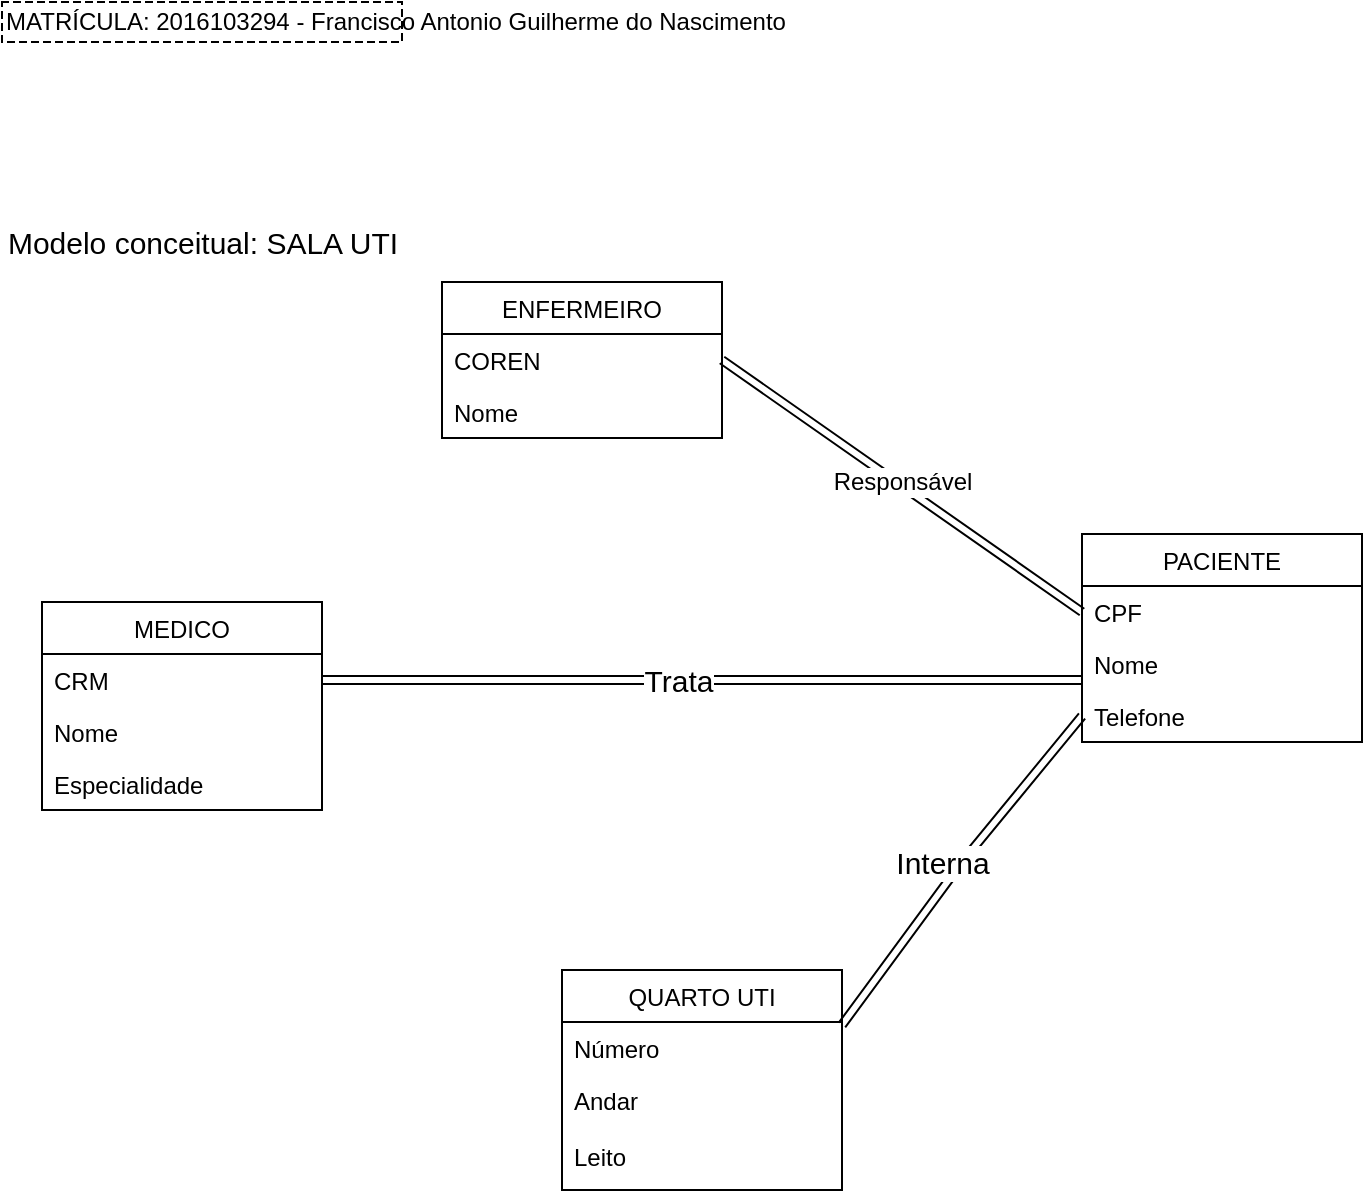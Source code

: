 <mxfile version="13.10.4" type="github" pages="6">
  <diagram id="AiVFg1ysWfB2jF8u1klc" name="Page-1">
    <mxGraphModel dx="864" dy="484" grid="1" gridSize="10" guides="1" tooltips="1" connect="1" arrows="1" fold="1" page="1" pageScale="1" pageWidth="827" pageHeight="1169" math="0" shadow="0">
      <root>
        <mxCell id="0" />
        <mxCell id="1" parent="0" />
        <mxCell id="MxUPo3ukdLpDliOIxOij-1" value="ENFERMEIRO" style="swimlane;fontStyle=0;childLayout=stackLayout;horizontal=1;startSize=26;fillColor=none;horizontalStack=0;resizeParent=1;resizeParentMax=0;resizeLast=0;collapsible=1;marginBottom=0;" parent="1" vertex="1">
          <mxGeometry x="220" y="180" width="140" height="78" as="geometry" />
        </mxCell>
        <mxCell id="MxUPo3ukdLpDliOIxOij-2" value="COREN" style="text;strokeColor=none;fillColor=none;align=left;verticalAlign=top;spacingLeft=4;spacingRight=4;overflow=hidden;rotatable=0;points=[[0,0.5],[1,0.5]];portConstraint=eastwest;" parent="MxUPo3ukdLpDliOIxOij-1" vertex="1">
          <mxGeometry y="26" width="140" height="26" as="geometry" />
        </mxCell>
        <mxCell id="MxUPo3ukdLpDliOIxOij-3" value="Nome" style="text;strokeColor=none;fillColor=none;align=left;verticalAlign=top;spacingLeft=4;spacingRight=4;overflow=hidden;rotatable=0;points=[[0,0.5],[1,0.5]];portConstraint=eastwest;" parent="MxUPo3ukdLpDliOIxOij-1" vertex="1">
          <mxGeometry y="52" width="140" height="26" as="geometry" />
        </mxCell>
        <mxCell id="MxUPo3ukdLpDliOIxOij-5" value="MEDICO" style="swimlane;fontStyle=0;childLayout=stackLayout;horizontal=1;startSize=26;horizontalStack=0;resizeParent=1;resizeParentMax=0;resizeLast=0;collapsible=1;marginBottom=0;" parent="1" vertex="1">
          <mxGeometry x="20" y="340" width="140" height="104" as="geometry" />
        </mxCell>
        <mxCell id="MxUPo3ukdLpDliOIxOij-6" value="CRM" style="text;strokeColor=none;fillColor=none;align=left;verticalAlign=top;spacingLeft=4;spacingRight=4;overflow=hidden;rotatable=0;points=[[0,0.5],[1,0.5]];portConstraint=eastwest;" parent="MxUPo3ukdLpDliOIxOij-5" vertex="1">
          <mxGeometry y="26" width="140" height="26" as="geometry" />
        </mxCell>
        <mxCell id="MxUPo3ukdLpDliOIxOij-7" value="Nome" style="text;strokeColor=none;fillColor=none;align=left;verticalAlign=top;spacingLeft=4;spacingRight=4;overflow=hidden;rotatable=0;points=[[0,0.5],[1,0.5]];portConstraint=eastwest;" parent="MxUPo3ukdLpDliOIxOij-5" vertex="1">
          <mxGeometry y="52" width="140" height="26" as="geometry" />
        </mxCell>
        <mxCell id="MxUPo3ukdLpDliOIxOij-8" value="Especialidade" style="text;strokeColor=none;fillColor=none;align=left;verticalAlign=top;spacingLeft=4;spacingRight=4;overflow=hidden;rotatable=0;points=[[0,0.5],[1,0.5]];portConstraint=eastwest;" parent="MxUPo3ukdLpDliOIxOij-5" vertex="1">
          <mxGeometry y="78" width="140" height="26" as="geometry" />
        </mxCell>
        <mxCell id="MxUPo3ukdLpDliOIxOij-9" value="PACIENTE" style="swimlane;fontStyle=0;childLayout=stackLayout;horizontal=1;startSize=26;horizontalStack=0;resizeParent=1;resizeParentMax=0;resizeLast=0;collapsible=1;marginBottom=0;" parent="1" vertex="1">
          <mxGeometry x="540" y="306" width="140" height="104" as="geometry" />
        </mxCell>
        <mxCell id="MxUPo3ukdLpDliOIxOij-10" value="CPF" style="text;strokeColor=none;fillColor=none;align=left;verticalAlign=top;spacingLeft=4;spacingRight=4;overflow=hidden;rotatable=0;points=[[0,0.5],[1,0.5]];portConstraint=eastwest;" parent="MxUPo3ukdLpDliOIxOij-9" vertex="1">
          <mxGeometry y="26" width="140" height="26" as="geometry" />
        </mxCell>
        <mxCell id="MxUPo3ukdLpDliOIxOij-11" value="Nome" style="text;strokeColor=none;fillColor=none;align=left;verticalAlign=top;spacingLeft=4;spacingRight=4;overflow=hidden;rotatable=0;points=[[0,0.5],[1,0.5]];portConstraint=eastwest;" parent="MxUPo3ukdLpDliOIxOij-9" vertex="1">
          <mxGeometry y="52" width="140" height="26" as="geometry" />
        </mxCell>
        <mxCell id="MxUPo3ukdLpDliOIxOij-12" value="Telefone" style="text;strokeColor=none;fillColor=none;align=left;verticalAlign=top;spacingLeft=4;spacingRight=4;overflow=hidden;rotatable=0;points=[[0,0.5],[1,0.5]];portConstraint=eastwest;" parent="MxUPo3ukdLpDliOIxOij-9" vertex="1">
          <mxGeometry y="78" width="140" height="26" as="geometry" />
        </mxCell>
        <mxCell id="MxUPo3ukdLpDliOIxOij-13" value="QUARTO UTI" style="swimlane;fontStyle=0;childLayout=stackLayout;horizontal=1;startSize=26;horizontalStack=0;resizeParent=1;resizeParentMax=0;resizeLast=0;collapsible=1;marginBottom=0;" parent="1" vertex="1">
          <mxGeometry x="280" y="524" width="140" height="110" as="geometry" />
        </mxCell>
        <mxCell id="MxUPo3ukdLpDliOIxOij-14" value="Número" style="text;strokeColor=none;fillColor=none;align=left;verticalAlign=top;spacingLeft=4;spacingRight=4;overflow=hidden;rotatable=0;points=[[0,0.5],[1,0.5]];portConstraint=eastwest;" parent="MxUPo3ukdLpDliOIxOij-13" vertex="1">
          <mxGeometry y="26" width="140" height="26" as="geometry" />
        </mxCell>
        <mxCell id="MxUPo3ukdLpDliOIxOij-15" value="Andar&#xa;&#xa;Leito" style="text;strokeColor=none;fillColor=none;align=left;verticalAlign=top;spacingLeft=4;spacingRight=4;overflow=hidden;rotatable=0;points=[[0,0.5],[1,0.5]];portConstraint=eastwest;" parent="MxUPo3ukdLpDliOIxOij-13" vertex="1">
          <mxGeometry y="52" width="140" height="58" as="geometry" />
        </mxCell>
        <mxCell id="MxUPo3ukdLpDliOIxOij-21" style="shape=link;rounded=0;orthogonalLoop=1;jettySize=auto;html=1;exitX=1;exitY=0.5;exitDx=0;exitDy=0;entryX=0;entryY=0.5;entryDx=0;entryDy=0;strokeWidth=1;" parent="1" source="MxUPo3ukdLpDliOIxOij-2" target="MxUPo3ukdLpDliOIxOij-10" edge="1">
          <mxGeometry relative="1" as="geometry" />
        </mxCell>
        <mxCell id="MxUPo3ukdLpDliOIxOij-22" value="Responsável" style="edgeLabel;html=1;align=center;verticalAlign=middle;resizable=0;points=[];fontSize=12;" parent="MxUPo3ukdLpDliOIxOij-21" vertex="1" connectable="0">
          <mxGeometry x="0.571" y="1" relative="1" as="geometry">
            <mxPoint x="-52.3" y="-37.39" as="offset" />
          </mxGeometry>
        </mxCell>
        <mxCell id="MxUPo3ukdLpDliOIxOij-30" style="edgeStyle=none;shape=link;rounded=0;orthogonalLoop=1;jettySize=auto;html=1;exitX=1;exitY=0.5;exitDx=0;exitDy=0;strokeWidth=1;strokeColor=#000000;" parent="1" source="MxUPo3ukdLpDliOIxOij-6" edge="1">
          <mxGeometry relative="1" as="geometry">
            <mxPoint x="540" y="379" as="targetPoint" />
          </mxGeometry>
        </mxCell>
        <mxCell id="MxUPo3ukdLpDliOIxOij-31" value="Trata" style="edgeLabel;html=1;align=center;verticalAlign=middle;resizable=0;points=[];fontSize=15;" parent="MxUPo3ukdLpDliOIxOij-30" vertex="1" connectable="0">
          <mxGeometry x="-0.063" y="-4" relative="1" as="geometry">
            <mxPoint y="-4" as="offset" />
          </mxGeometry>
        </mxCell>
        <mxCell id="MxUPo3ukdLpDliOIxOij-32" style="edgeStyle=none;shape=link;rounded=0;orthogonalLoop=1;jettySize=auto;html=1;exitX=0;exitY=0.5;exitDx=0;exitDy=0;entryX=1;entryY=0.25;entryDx=0;entryDy=0;strokeWidth=1;fontSize=12;strokeColor=#000000;" parent="1" source="MxUPo3ukdLpDliOIxOij-12" target="MxUPo3ukdLpDliOIxOij-13" edge="1">
          <mxGeometry relative="1" as="geometry">
            <Array as="points">
              <mxPoint x="480" y="470" />
            </Array>
          </mxGeometry>
        </mxCell>
        <mxCell id="MxUPo3ukdLpDliOIxOij-34" value="Interna" style="edgeLabel;html=1;align=center;verticalAlign=middle;resizable=0;points=[];fontSize=15;" parent="1" vertex="1" connectable="0">
          <mxGeometry x="470" y="470" as="geometry" />
        </mxCell>
        <mxCell id="MxUPo3ukdLpDliOIxOij-35" value="Modelo conceitual: SALA UTI" style="edgeLabel;html=1;align=center;verticalAlign=middle;resizable=0;points=[];fontSize=15;" parent="1" vertex="1" connectable="0">
          <mxGeometry x="100" y="160" as="geometry" />
        </mxCell>
        <mxCell id="PbW92dkkdYsMiQ78eNoE-1" value="MATRÍCULA: 2016103294 - Francisco Antonio Guilherme do Nascimento" style="shape=partialRectangle;html=1;top=1;align=left;dashed=1;fontSize=12;" parent="1" vertex="1">
          <mxGeometry y="40" width="200" height="20" as="geometry" />
        </mxCell>
      </root>
    </mxGraphModel>
  </diagram>
  <diagram id="5bnsnaNeRtGaSbweDTIP" name="Page-2">
    <mxGraphModel dx="1157" dy="600" grid="1" gridSize="10" guides="1" tooltips="1" connect="1" arrows="1" fold="1" page="1" pageScale="1" pageWidth="827" pageHeight="1169" math="0" shadow="0">
      <root>
        <mxCell id="caV-d8_0YchQeiHyZHQP-0" />
        <mxCell id="caV-d8_0YchQeiHyZHQP-1" parent="caV-d8_0YchQeiHyZHQP-0" />
        <mxCell id="TNwt2qRVkTbvnSPUJIH6-4" value="DIAGRAMA DE SEQUENCIA: CADASTRAR PACIENTE" style="text;align=center;fontStyle=1;verticalAlign=middle;spacingLeft=3;spacingRight=3;strokeColor=none;rotatable=0;points=[[0,0.5],[1,0.5]];portConstraint=eastwest;fontSize=12;" parent="caV-d8_0YchQeiHyZHQP-1" vertex="1">
          <mxGeometry y="20" width="820" height="26" as="geometry" />
        </mxCell>
        <mxCell id="TNwt2qRVkTbvnSPUJIH6-9" value="&lt;div&gt;&lt;span&gt;ENFERMEIRO&lt;/span&gt;&lt;/div&gt;" style="shape=umlLifeline;participant=umlActor;perimeter=lifelinePerimeter;whiteSpace=wrap;html=1;container=1;collapsible=0;recursiveResize=0;verticalAlign=top;spacingTop=36;outlineConnect=0;fontSize=12;align=center;" parent="caV-d8_0YchQeiHyZHQP-1" vertex="1">
          <mxGeometry x="70" y="80" width="20" height="360" as="geometry" />
        </mxCell>
        <mxCell id="TNwt2qRVkTbvnSPUJIH6-10" value="" style="html=1;points=[];perimeter=orthogonalPerimeter;fontSize=12;align=center;" parent="TNwt2qRVkTbvnSPUJIH6-9" vertex="1">
          <mxGeometry x="5" y="60" width="10" height="240" as="geometry" />
        </mxCell>
        <mxCell id="TNwt2qRVkTbvnSPUJIH6-11" value="Cadastro de paciente" style="shape=umlLifeline;perimeter=lifelinePerimeter;whiteSpace=wrap;html=1;container=1;collapsible=0;recursiveResize=0;outlineConnect=0;fontSize=12;align=center;" parent="caV-d8_0YchQeiHyZHQP-1" vertex="1">
          <mxGeometry x="270" y="80" width="100" height="360" as="geometry" />
        </mxCell>
        <mxCell id="TNwt2qRVkTbvnSPUJIH6-12" value="Componente de negócio" style="shape=umlLifeline;perimeter=lifelinePerimeter;whiteSpace=wrap;html=1;container=1;collapsible=0;recursiveResize=0;outlineConnect=0;fontSize=12;align=center;" parent="caV-d8_0YchQeiHyZHQP-1" vertex="1">
          <mxGeometry x="590" y="80" width="100" height="360" as="geometry" />
        </mxCell>
        <mxCell id="TNwt2qRVkTbvnSPUJIH6-20" value="" style="html=1;points=[];perimeter=orthogonalPerimeter;fontSize=12;align=center;" parent="TNwt2qRVkTbvnSPUJIH6-12" vertex="1">
          <mxGeometry x="45" y="80" width="10" height="80" as="geometry" />
        </mxCell>
        <mxCell id="TNwt2qRVkTbvnSPUJIH6-33" value="" style="html=1;points=[];perimeter=orthogonalPerimeter;fontSize=12;align=center;" parent="TNwt2qRVkTbvnSPUJIH6-12" vertex="1">
          <mxGeometry x="45" y="200" width="10" height="80" as="geometry" />
        </mxCell>
        <mxCell id="TNwt2qRVkTbvnSPUJIH6-13" value="Banco de dados" style="shape=umlLifeline;perimeter=lifelinePerimeter;whiteSpace=wrap;html=1;container=1;collapsible=0;recursiveResize=0;outlineConnect=0;fontSize=12;align=center;" parent="caV-d8_0YchQeiHyZHQP-1" vertex="1">
          <mxGeometry x="910" y="80" width="100" height="360" as="geometry" />
        </mxCell>
        <mxCell id="TNwt2qRVkTbvnSPUJIH6-27" value="" style="html=1;points=[];perimeter=orthogonalPerimeter;fontSize=12;align=center;" parent="TNwt2qRVkTbvnSPUJIH6-13" vertex="1">
          <mxGeometry x="45" y="90" width="10" height="60" as="geometry" />
        </mxCell>
        <mxCell id="Ic2hNNy2VulXKQ851wfX-0" value="" style="html=1;points=[];perimeter=orthogonalPerimeter;fontSize=12;align=center;" parent="TNwt2qRVkTbvnSPUJIH6-13" vertex="1">
          <mxGeometry x="45" y="210" width="10" height="60" as="geometry" />
        </mxCell>
        <mxCell id="TNwt2qRVkTbvnSPUJIH6-17" value="" style="html=1;points=[];perimeter=orthogonalPerimeter;fontSize=12;align=center;" parent="caV-d8_0YchQeiHyZHQP-1" vertex="1">
          <mxGeometry x="315" y="140" width="10" height="240" as="geometry" />
        </mxCell>
        <mxCell id="TNwt2qRVkTbvnSPUJIH6-18" value="Incluir dados cadastrais()" style="html=1;verticalAlign=bottom;endArrow=block;entryX=0;entryY=0;strokeColor=#000000;strokeWidth=1;fontSize=12;" parent="caV-d8_0YchQeiHyZHQP-1" target="TNwt2qRVkTbvnSPUJIH6-17" edge="1">
          <mxGeometry relative="1" as="geometry">
            <mxPoint x="90" y="140" as="sourcePoint" />
          </mxGeometry>
        </mxCell>
        <mxCell id="TNwt2qRVkTbvnSPUJIH6-19" value="" style="html=1;verticalAlign=bottom;endArrow=open;dashed=1;endSize=8;exitX=0;exitY=0.95;strokeColor=#000000;strokeWidth=1;fontSize=12;entryX=1;entryY=0.958;entryDx=0;entryDy=0;entryPerimeter=0;" parent="caV-d8_0YchQeiHyZHQP-1" source="TNwt2qRVkTbvnSPUJIH6-17" target="TNwt2qRVkTbvnSPUJIH6-10" edge="1">
          <mxGeometry relative="1" as="geometry">
            <mxPoint x="90" y="216" as="targetPoint" />
          </mxGeometry>
        </mxCell>
        <mxCell id="TNwt2qRVkTbvnSPUJIH6-21" value="Valida se paciente existe()" style="html=1;verticalAlign=bottom;endArrow=block;entryX=0;entryY=0;strokeColor=#000000;strokeWidth=1;fontSize=12;" parent="caV-d8_0YchQeiHyZHQP-1" target="TNwt2qRVkTbvnSPUJIH6-20" edge="1">
          <mxGeometry relative="1" as="geometry">
            <mxPoint x="325" y="160" as="sourcePoint" />
          </mxGeometry>
        </mxCell>
        <mxCell id="TNwt2qRVkTbvnSPUJIH6-22" value="" style="html=1;verticalAlign=bottom;endArrow=open;dashed=1;endSize=8;exitX=0;exitY=0.95;strokeColor=#000000;strokeWidth=1;fontSize=12;" parent="caV-d8_0YchQeiHyZHQP-1" source="TNwt2qRVkTbvnSPUJIH6-20" edge="1">
          <mxGeometry relative="1" as="geometry">
            <mxPoint x="325" y="236" as="targetPoint" />
          </mxGeometry>
        </mxCell>
        <mxCell id="TNwt2qRVkTbvnSPUJIH6-28" value="Checa se já existe no banco de dados()" style="html=1;verticalAlign=bottom;endArrow=block;entryX=0;entryY=0;strokeColor=#000000;strokeWidth=1;fontSize=12;" parent="caV-d8_0YchQeiHyZHQP-1" target="TNwt2qRVkTbvnSPUJIH6-27" edge="1">
          <mxGeometry relative="1" as="geometry">
            <mxPoint x="650" y="170" as="sourcePoint" />
          </mxGeometry>
        </mxCell>
        <mxCell id="TNwt2qRVkTbvnSPUJIH6-29" value="Paciente não existe()" style="html=1;verticalAlign=bottom;endArrow=open;dashed=1;endSize=8;exitX=0;exitY=0.95;strokeColor=#000000;strokeWidth=1;fontSize=12;" parent="caV-d8_0YchQeiHyZHQP-1" source="TNwt2qRVkTbvnSPUJIH6-27" target="TNwt2qRVkTbvnSPUJIH6-12" edge="1">
          <mxGeometry relative="1" as="geometry">
            <mxPoint x="650" y="246" as="targetPoint" />
          </mxGeometry>
        </mxCell>
        <mxCell id="TNwt2qRVkTbvnSPUJIH6-34" value="Grava dados do paciente()" style="html=1;verticalAlign=bottom;endArrow=block;entryX=0;entryY=0;strokeColor=#000000;strokeWidth=1;fontSize=12;" parent="caV-d8_0YchQeiHyZHQP-1" target="TNwt2qRVkTbvnSPUJIH6-33" edge="1">
          <mxGeometry relative="1" as="geometry">
            <mxPoint x="325" y="280" as="sourcePoint" />
          </mxGeometry>
        </mxCell>
        <mxCell id="TNwt2qRVkTbvnSPUJIH6-35" value="" style="html=1;verticalAlign=bottom;endArrow=open;dashed=1;endSize=8;exitX=0;exitY=0.95;strokeColor=#000000;strokeWidth=1;fontSize=12;" parent="caV-d8_0YchQeiHyZHQP-1" source="TNwt2qRVkTbvnSPUJIH6-33" edge="1">
          <mxGeometry relative="1" as="geometry">
            <mxPoint x="325" y="356" as="targetPoint" />
          </mxGeometry>
        </mxCell>
        <mxCell id="Ic2hNNy2VulXKQ851wfX-1" value="Insere dados do paciente no banco de dados()" style="html=1;verticalAlign=bottom;endArrow=block;entryX=0;entryY=0;strokeColor=#000000;strokeWidth=1;fontSize=12;" parent="caV-d8_0YchQeiHyZHQP-1" target="Ic2hNNy2VulXKQ851wfX-0" edge="1">
          <mxGeometry relative="1" as="geometry">
            <mxPoint x="640" y="290" as="sourcePoint" />
          </mxGeometry>
        </mxCell>
        <mxCell id="Ic2hNNy2VulXKQ851wfX-2" value="" style="html=1;verticalAlign=bottom;endArrow=open;dashed=1;endSize=8;strokeColor=#000000;strokeWidth=1;fontSize=12;entryX=1;entryY=0.888;entryDx=0;entryDy=0;entryPerimeter=0;" parent="caV-d8_0YchQeiHyZHQP-1" source="Ic2hNNy2VulXKQ851wfX-0" target="TNwt2qRVkTbvnSPUJIH6-33" edge="1">
          <mxGeometry relative="1" as="geometry">
            <mxPoint x="640" y="366" as="targetPoint" />
          </mxGeometry>
        </mxCell>
      </root>
    </mxGraphModel>
  </diagram>
  <diagram id="WZjQ4D9CtdMFKgMpC_RG" name="Page-3">
    <mxGraphModel dx="868" dy="450" grid="1" gridSize="10" guides="1" tooltips="1" connect="1" arrows="1" fold="1" page="1" pageScale="1" pageWidth="827" pageHeight="1169" math="0" shadow="0">
      <root>
        <mxCell id="2pkQNexUgDLmCOCCGRxP-0" />
        <mxCell id="2pkQNexUgDLmCOCCGRxP-1" parent="2pkQNexUgDLmCOCCGRxP-0" />
        <mxCell id="2pkQNexUgDLmCOCCGRxP-23" value="DIAGRAMA DE SEQUENCIA: INERNAR PACIENTE EM QUARTO UTI" style="text;align=center;fontStyle=1;verticalAlign=middle;spacingLeft=3;spacingRight=3;strokeColor=none;rotatable=0;points=[[0,0.5],[1,0.5]];portConstraint=eastwest;fontSize=12;" vertex="1" parent="2pkQNexUgDLmCOCCGRxP-1">
          <mxGeometry width="820" height="26" as="geometry" />
        </mxCell>
        <mxCell id="2pkQNexUgDLmCOCCGRxP-24" value="&lt;div&gt;&lt;span&gt;MEDICO&lt;/span&gt;&lt;/div&gt;" style="shape=umlLifeline;participant=umlActor;perimeter=lifelinePerimeter;whiteSpace=wrap;html=1;container=1;collapsible=0;recursiveResize=0;verticalAlign=top;spacingTop=36;outlineConnect=0;fontSize=12;align=center;" vertex="1" parent="2pkQNexUgDLmCOCCGRxP-1">
          <mxGeometry x="70" y="60" width="20" height="360" as="geometry" />
        </mxCell>
        <mxCell id="2pkQNexUgDLmCOCCGRxP-25" value="" style="html=1;points=[];perimeter=orthogonalPerimeter;fontSize=12;align=center;" vertex="1" parent="2pkQNexUgDLmCOCCGRxP-24">
          <mxGeometry x="5" y="60" width="10" height="240" as="geometry" />
        </mxCell>
        <mxCell id="2pkQNexUgDLmCOCCGRxP-26" value="Internaçao UTI" style="shape=umlLifeline;perimeter=lifelinePerimeter;whiteSpace=wrap;html=1;container=1;collapsible=0;recursiveResize=0;outlineConnect=0;fontSize=12;align=center;" vertex="1" parent="2pkQNexUgDLmCOCCGRxP-1">
          <mxGeometry x="270" y="60" width="100" height="360" as="geometry" />
        </mxCell>
        <mxCell id="2pkQNexUgDLmCOCCGRxP-27" value="Componente de negócio" style="shape=umlLifeline;perimeter=lifelinePerimeter;whiteSpace=wrap;html=1;container=1;collapsible=0;recursiveResize=0;outlineConnect=0;fontSize=12;align=center;" vertex="1" parent="2pkQNexUgDLmCOCCGRxP-1">
          <mxGeometry x="590" y="60" width="100" height="360" as="geometry" />
        </mxCell>
        <mxCell id="2pkQNexUgDLmCOCCGRxP-28" value="" style="html=1;points=[];perimeter=orthogonalPerimeter;fontSize=12;align=center;" vertex="1" parent="2pkQNexUgDLmCOCCGRxP-27">
          <mxGeometry x="45" y="80" width="10" height="80" as="geometry" />
        </mxCell>
        <mxCell id="2pkQNexUgDLmCOCCGRxP-29" value="" style="html=1;points=[];perimeter=orthogonalPerimeter;fontSize=12;align=center;" vertex="1" parent="2pkQNexUgDLmCOCCGRxP-27">
          <mxGeometry x="45" y="200" width="10" height="80" as="geometry" />
        </mxCell>
        <mxCell id="2pkQNexUgDLmCOCCGRxP-30" value="Sistema de quartos" style="shape=umlLifeline;perimeter=lifelinePerimeter;whiteSpace=wrap;html=1;container=1;collapsible=0;recursiveResize=0;outlineConnect=0;fontSize=12;align=center;" vertex="1" parent="2pkQNexUgDLmCOCCGRxP-1">
          <mxGeometry x="910" y="60" width="100" height="360" as="geometry" />
        </mxCell>
        <mxCell id="2pkQNexUgDLmCOCCGRxP-31" value="" style="html=1;points=[];perimeter=orthogonalPerimeter;fontSize=12;align=center;" vertex="1" parent="2pkQNexUgDLmCOCCGRxP-30">
          <mxGeometry x="45" y="90" width="10" height="60" as="geometry" />
        </mxCell>
        <mxCell id="2pkQNexUgDLmCOCCGRxP-32" value="" style="html=1;points=[];perimeter=orthogonalPerimeter;fontSize=12;align=center;" vertex="1" parent="2pkQNexUgDLmCOCCGRxP-30">
          <mxGeometry x="45" y="210" width="10" height="60" as="geometry" />
        </mxCell>
        <mxCell id="2pkQNexUgDLmCOCCGRxP-33" value="" style="html=1;points=[];perimeter=orthogonalPerimeter;fontSize=12;align=center;" vertex="1" parent="2pkQNexUgDLmCOCCGRxP-1">
          <mxGeometry x="315" y="120" width="10" height="240" as="geometry" />
        </mxCell>
        <mxCell id="2pkQNexUgDLmCOCCGRxP-34" value="Incluir dados do paciente()()" style="html=1;verticalAlign=bottom;endArrow=block;entryX=0;entryY=0;strokeColor=#000000;strokeWidth=1;fontSize=12;" edge="1" parent="2pkQNexUgDLmCOCCGRxP-1" target="2pkQNexUgDLmCOCCGRxP-33">
          <mxGeometry relative="1" as="geometry">
            <mxPoint x="90" y="120" as="sourcePoint" />
          </mxGeometry>
        </mxCell>
        <mxCell id="2pkQNexUgDLmCOCCGRxP-35" value="" style="html=1;verticalAlign=bottom;endArrow=open;dashed=1;endSize=8;exitX=0;exitY=0.95;strokeColor=#000000;strokeWidth=1;fontSize=12;entryX=1;entryY=0.958;entryDx=0;entryDy=0;entryPerimeter=0;" edge="1" parent="2pkQNexUgDLmCOCCGRxP-1" source="2pkQNexUgDLmCOCCGRxP-33" target="2pkQNexUgDLmCOCCGRxP-25">
          <mxGeometry relative="1" as="geometry">
            <mxPoint x="90" y="196" as="targetPoint" />
          </mxGeometry>
        </mxCell>
        <mxCell id="2pkQNexUgDLmCOCCGRxP-36" value="Valida existe quarto UTI disponivel()" style="html=1;verticalAlign=bottom;endArrow=block;entryX=0;entryY=0;strokeColor=#000000;strokeWidth=1;fontSize=12;" edge="1" parent="2pkQNexUgDLmCOCCGRxP-1" target="2pkQNexUgDLmCOCCGRxP-28">
          <mxGeometry relative="1" as="geometry">
            <mxPoint x="325" y="140" as="sourcePoint" />
          </mxGeometry>
        </mxCell>
        <mxCell id="2pkQNexUgDLmCOCCGRxP-37" value="" style="html=1;verticalAlign=bottom;endArrow=open;dashed=1;endSize=8;exitX=0;exitY=0.95;strokeColor=#000000;strokeWidth=1;fontSize=12;" edge="1" parent="2pkQNexUgDLmCOCCGRxP-1" source="2pkQNexUgDLmCOCCGRxP-28">
          <mxGeometry relative="1" as="geometry">
            <mxPoint x="325" y="216" as="targetPoint" />
          </mxGeometry>
        </mxCell>
        <mxCell id="2pkQNexUgDLmCOCCGRxP-38" value="Checa se UTI disponível para internação()" style="html=1;verticalAlign=bottom;endArrow=block;entryX=0;entryY=0;strokeColor=#000000;strokeWidth=1;fontSize=12;" edge="1" parent="2pkQNexUgDLmCOCCGRxP-1" target="2pkQNexUgDLmCOCCGRxP-31">
          <mxGeometry relative="1" as="geometry">
            <mxPoint x="650" y="150" as="sourcePoint" />
          </mxGeometry>
        </mxCell>
        <mxCell id="2pkQNexUgDLmCOCCGRxP-39" value="UTI não disponível()" style="html=1;verticalAlign=bottom;endArrow=open;dashed=1;endSize=8;exitX=0;exitY=0.95;strokeColor=#000000;strokeWidth=1;fontSize=12;" edge="1" parent="2pkQNexUgDLmCOCCGRxP-1" source="2pkQNexUgDLmCOCCGRxP-31" target="2pkQNexUgDLmCOCCGRxP-27">
          <mxGeometry relative="1" as="geometry">
            <mxPoint x="650" y="226" as="targetPoint" />
          </mxGeometry>
        </mxCell>
        <mxCell id="2pkQNexUgDLmCOCCGRxP-40" value="Solicita internação do paciente em outra unidade()" style="html=1;verticalAlign=bottom;endArrow=block;entryX=0;entryY=0;strokeColor=#000000;strokeWidth=1;fontSize=12;" edge="1" parent="2pkQNexUgDLmCOCCGRxP-1" target="2pkQNexUgDLmCOCCGRxP-29">
          <mxGeometry relative="1" as="geometry">
            <mxPoint x="325" y="260" as="sourcePoint" />
          </mxGeometry>
        </mxCell>
        <mxCell id="2pkQNexUgDLmCOCCGRxP-41" value="" style="html=1;verticalAlign=bottom;endArrow=open;dashed=1;endSize=8;exitX=0;exitY=0.95;strokeColor=#000000;strokeWidth=1;fontSize=12;" edge="1" parent="2pkQNexUgDLmCOCCGRxP-1" source="2pkQNexUgDLmCOCCGRxP-29">
          <mxGeometry relative="1" as="geometry">
            <mxPoint x="325" y="336" as="targetPoint" />
          </mxGeometry>
        </mxCell>
        <mxCell id="2pkQNexUgDLmCOCCGRxP-42" value="Paciente internado()" style="html=1;verticalAlign=bottom;endArrow=block;entryX=0;entryY=0;strokeColor=#000000;strokeWidth=1;fontSize=12;" edge="1" parent="2pkQNexUgDLmCOCCGRxP-1" target="2pkQNexUgDLmCOCCGRxP-32">
          <mxGeometry relative="1" as="geometry">
            <mxPoint x="640" y="270" as="sourcePoint" />
          </mxGeometry>
        </mxCell>
        <mxCell id="2pkQNexUgDLmCOCCGRxP-43" value="" style="html=1;verticalAlign=bottom;endArrow=open;dashed=1;endSize=8;strokeColor=#000000;strokeWidth=1;fontSize=12;entryX=1;entryY=0.888;entryDx=0;entryDy=0;entryPerimeter=0;" edge="1" parent="2pkQNexUgDLmCOCCGRxP-1" source="2pkQNexUgDLmCOCCGRxP-32" target="2pkQNexUgDLmCOCCGRxP-29">
          <mxGeometry relative="1" as="geometry">
            <mxPoint x="640" y="346" as="targetPoint" />
          </mxGeometry>
        </mxCell>
      </root>
    </mxGraphModel>
  </diagram>
  <diagram id="eQ-yxOWHwY8nf2eC7JtB" name="Page-4">
    <mxGraphModel dx="868" dy="450" grid="1" gridSize="10" guides="1" tooltips="1" connect="1" arrows="1" fold="1" page="1" pageScale="1" pageWidth="827" pageHeight="1169" math="0" shadow="0">
      <root>
        <mxCell id="l2IF_m2ReZjCbwmqap9I-0" />
        <mxCell id="l2IF_m2ReZjCbwmqap9I-1" parent="l2IF_m2ReZjCbwmqap9I-0" />
        <mxCell id="l2IF_m2ReZjCbwmqap9I-2" value="DIAGRAMA DE SEQUENCIA: AGENDAR MEDICAÇÂO" style="text;align=center;fontStyle=1;verticalAlign=middle;spacingLeft=3;spacingRight=3;strokeColor=none;rotatable=0;points=[[0,0.5],[1,0.5]];portConstraint=eastwest;fontSize=12;" vertex="1" parent="l2IF_m2ReZjCbwmqap9I-1">
          <mxGeometry width="820" height="26" as="geometry" />
        </mxCell>
        <mxCell id="l2IF_m2ReZjCbwmqap9I-3" value="&lt;div&gt;&lt;span&gt;ENFERMEIRO&lt;/span&gt;&lt;/div&gt;" style="shape=umlLifeline;participant=umlActor;perimeter=lifelinePerimeter;whiteSpace=wrap;html=1;container=1;collapsible=0;recursiveResize=0;verticalAlign=top;spacingTop=36;outlineConnect=0;fontSize=12;align=center;" vertex="1" parent="l2IF_m2ReZjCbwmqap9I-1">
          <mxGeometry x="70" y="60" width="20" height="360" as="geometry" />
        </mxCell>
        <mxCell id="l2IF_m2ReZjCbwmqap9I-4" value="" style="html=1;points=[];perimeter=orthogonalPerimeter;fontSize=12;align=center;" vertex="1" parent="l2IF_m2ReZjCbwmqap9I-3">
          <mxGeometry x="5" y="60" width="10" height="240" as="geometry" />
        </mxCell>
        <mxCell id="l2IF_m2ReZjCbwmqap9I-5" value="Agendamento medicação" style="shape=umlLifeline;perimeter=lifelinePerimeter;whiteSpace=wrap;html=1;container=1;collapsible=0;recursiveResize=0;outlineConnect=0;fontSize=12;align=center;" vertex="1" parent="l2IF_m2ReZjCbwmqap9I-1">
          <mxGeometry x="270" y="60" width="100" height="360" as="geometry" />
        </mxCell>
        <mxCell id="l2IF_m2ReZjCbwmqap9I-6" value="Solicitação de reserva" style="shape=umlLifeline;perimeter=lifelinePerimeter;whiteSpace=wrap;html=1;container=1;collapsible=0;recursiveResize=0;outlineConnect=0;fontSize=12;align=center;" vertex="1" parent="l2IF_m2ReZjCbwmqap9I-1">
          <mxGeometry x="590" y="60" width="100" height="360" as="geometry" />
        </mxCell>
        <mxCell id="l2IF_m2ReZjCbwmqap9I-7" value="" style="html=1;points=[];perimeter=orthogonalPerimeter;fontSize=12;align=center;" vertex="1" parent="l2IF_m2ReZjCbwmqap9I-6">
          <mxGeometry x="45" y="80" width="10" height="80" as="geometry" />
        </mxCell>
        <mxCell id="l2IF_m2ReZjCbwmqap9I-8" value="" style="html=1;points=[];perimeter=orthogonalPerimeter;fontSize=12;align=center;" vertex="1" parent="l2IF_m2ReZjCbwmqap9I-6">
          <mxGeometry x="45" y="200" width="10" height="80" as="geometry" />
        </mxCell>
        <mxCell id="l2IF_m2ReZjCbwmqap9I-9" value="Estoque farmácia" style="shape=umlLifeline;perimeter=lifelinePerimeter;whiteSpace=wrap;html=1;container=1;collapsible=0;recursiveResize=0;outlineConnect=0;fontSize=12;align=center;" vertex="1" parent="l2IF_m2ReZjCbwmqap9I-1">
          <mxGeometry x="910" y="60" width="100" height="360" as="geometry" />
        </mxCell>
        <mxCell id="l2IF_m2ReZjCbwmqap9I-10" value="" style="html=1;points=[];perimeter=orthogonalPerimeter;fontSize=12;align=center;" vertex="1" parent="l2IF_m2ReZjCbwmqap9I-9">
          <mxGeometry x="45" y="90" width="10" height="60" as="geometry" />
        </mxCell>
        <mxCell id="l2IF_m2ReZjCbwmqap9I-11" value="" style="html=1;points=[];perimeter=orthogonalPerimeter;fontSize=12;align=center;" vertex="1" parent="l2IF_m2ReZjCbwmqap9I-9">
          <mxGeometry x="45" y="210" width="10" height="60" as="geometry" />
        </mxCell>
        <mxCell id="l2IF_m2ReZjCbwmqap9I-12" value="" style="html=1;points=[];perimeter=orthogonalPerimeter;fontSize=12;align=center;" vertex="1" parent="l2IF_m2ReZjCbwmqap9I-1">
          <mxGeometry x="315" y="120" width="10" height="240" as="geometry" />
        </mxCell>
        <mxCell id="l2IF_m2ReZjCbwmqap9I-13" value="Incluir dados medicamento()" style="html=1;verticalAlign=bottom;endArrow=block;entryX=0;entryY=0;strokeColor=#000000;strokeWidth=1;fontSize=12;" edge="1" parent="l2IF_m2ReZjCbwmqap9I-1" target="l2IF_m2ReZjCbwmqap9I-12">
          <mxGeometry relative="1" as="geometry">
            <mxPoint x="90" y="120" as="sourcePoint" />
          </mxGeometry>
        </mxCell>
        <mxCell id="l2IF_m2ReZjCbwmqap9I-14" value="" style="html=1;verticalAlign=bottom;endArrow=open;dashed=1;endSize=8;exitX=0;exitY=0.95;strokeColor=#000000;strokeWidth=1;fontSize=12;entryX=1;entryY=0.958;entryDx=0;entryDy=0;entryPerimeter=0;" edge="1" parent="l2IF_m2ReZjCbwmqap9I-1" source="l2IF_m2ReZjCbwmqap9I-12" target="l2IF_m2ReZjCbwmqap9I-4">
          <mxGeometry relative="1" as="geometry">
            <mxPoint x="90" y="196" as="targetPoint" />
          </mxGeometry>
        </mxCell>
        <mxCell id="l2IF_m2ReZjCbwmqap9I-15" value="Valida se medicação disponivel()" style="html=1;verticalAlign=bottom;endArrow=block;entryX=0;entryY=0;strokeColor=#000000;strokeWidth=1;fontSize=12;" edge="1" parent="l2IF_m2ReZjCbwmqap9I-1" target="l2IF_m2ReZjCbwmqap9I-7">
          <mxGeometry relative="1" as="geometry">
            <mxPoint x="325" y="140" as="sourcePoint" />
          </mxGeometry>
        </mxCell>
        <mxCell id="l2IF_m2ReZjCbwmqap9I-16" value="" style="html=1;verticalAlign=bottom;endArrow=open;dashed=1;endSize=8;exitX=0;exitY=0.95;strokeColor=#000000;strokeWidth=1;fontSize=12;" edge="1" parent="l2IF_m2ReZjCbwmqap9I-1" source="l2IF_m2ReZjCbwmqap9I-7">
          <mxGeometry relative="1" as="geometry">
            <mxPoint x="325" y="216" as="targetPoint" />
          </mxGeometry>
        </mxCell>
        <mxCell id="l2IF_m2ReZjCbwmqap9I-17" value="Checa se medicamento existe no estoque()" style="html=1;verticalAlign=bottom;endArrow=block;entryX=0;entryY=0;strokeColor=#000000;strokeWidth=1;fontSize=12;" edge="1" parent="l2IF_m2ReZjCbwmqap9I-1" target="l2IF_m2ReZjCbwmqap9I-10">
          <mxGeometry relative="1" as="geometry">
            <mxPoint x="650" y="150" as="sourcePoint" />
          </mxGeometry>
        </mxCell>
        <mxCell id="l2IF_m2ReZjCbwmqap9I-18" value="Medicação não disponível()" style="html=1;verticalAlign=bottom;endArrow=open;dashed=1;endSize=8;exitX=0;exitY=0.95;strokeColor=#000000;strokeWidth=1;fontSize=12;" edge="1" parent="l2IF_m2ReZjCbwmqap9I-1" source="l2IF_m2ReZjCbwmqap9I-10" target="l2IF_m2ReZjCbwmqap9I-6">
          <mxGeometry relative="1" as="geometry">
            <mxPoint x="650" y="226" as="targetPoint" />
          </mxGeometry>
        </mxCell>
        <mxCell id="l2IF_m2ReZjCbwmqap9I-19" value="Solicita reposição da medicação()" style="html=1;verticalAlign=bottom;endArrow=block;entryX=0;entryY=0;strokeColor=#000000;strokeWidth=1;fontSize=12;" edge="1" parent="l2IF_m2ReZjCbwmqap9I-1" target="l2IF_m2ReZjCbwmqap9I-8">
          <mxGeometry relative="1" as="geometry">
            <mxPoint x="325" y="260" as="sourcePoint" />
          </mxGeometry>
        </mxCell>
        <mxCell id="l2IF_m2ReZjCbwmqap9I-20" value="" style="html=1;verticalAlign=bottom;endArrow=open;dashed=1;endSize=8;exitX=0;exitY=0.95;strokeColor=#000000;strokeWidth=1;fontSize=12;" edge="1" parent="l2IF_m2ReZjCbwmqap9I-1" source="l2IF_m2ReZjCbwmqap9I-8">
          <mxGeometry relative="1" as="geometry">
            <mxPoint x="325" y="336" as="targetPoint" />
          </mxGeometry>
        </mxCell>
        <mxCell id="l2IF_m2ReZjCbwmqap9I-21" value="Insere agendamento da medicação" style="html=1;verticalAlign=bottom;endArrow=block;entryX=0;entryY=0;strokeColor=#000000;strokeWidth=1;fontSize=12;" edge="1" parent="l2IF_m2ReZjCbwmqap9I-1" target="l2IF_m2ReZjCbwmqap9I-11">
          <mxGeometry relative="1" as="geometry">
            <mxPoint x="640" y="270" as="sourcePoint" />
          </mxGeometry>
        </mxCell>
        <mxCell id="l2IF_m2ReZjCbwmqap9I-22" value="" style="html=1;verticalAlign=bottom;endArrow=open;dashed=1;endSize=8;strokeColor=#000000;strokeWidth=1;fontSize=12;entryX=1;entryY=0.888;entryDx=0;entryDy=0;entryPerimeter=0;" edge="1" parent="l2IF_m2ReZjCbwmqap9I-1" source="l2IF_m2ReZjCbwmqap9I-11" target="l2IF_m2ReZjCbwmqap9I-8">
          <mxGeometry relative="1" as="geometry">
            <mxPoint x="640" y="346" as="targetPoint" />
          </mxGeometry>
        </mxCell>
      </root>
    </mxGraphModel>
  </diagram>
  <diagram id="5E520rgOxWTw4wXhYuzn" name="Page-5">
    <mxGraphModel dx="868" dy="450" grid="1" gridSize="10" guides="1" tooltips="1" connect="1" arrows="1" fold="1" page="1" pageScale="1" pageWidth="827" pageHeight="1169" math="0" shadow="0">
      <root>
        <mxCell id="W6IbWmLAx6LdykrJJUCI-0" />
        <mxCell id="W6IbWmLAx6LdykrJJUCI-1" parent="W6IbWmLAx6LdykrJJUCI-0" />
        <mxCell id="W6IbWmLAx6LdykrJJUCI-3" value="CONTRATOS DE OPERAÇÂO" style="shape=partialRectangle;html=1;top=1;align=center;dashed=1;fontSize=12;" parent="W6IbWmLAx6LdykrJJUCI-1" vertex="1">
          <mxGeometry y="20" width="800" height="20" as="geometry" />
        </mxCell>
        <mxCell id="W6IbWmLAx6LdykrJJUCI-4" value="iniciarCadastro&lt;br&gt;OPERAÇAO: iniciarCadastro()&lt;br&gt;REFERENCIAS CRUZADAS: Caso de uso: buscarPaciente.&lt;br&gt;PRE-CONDICOES: Enfermeiro estar logado no sistema.&lt;br&gt;POS-CONDICAO: Paciente cadastrado e gerado um ID." style="text;whiteSpace=wrap;html=1;fontSize=12;" parent="W6IbWmLAx6LdykrJJUCI-1" vertex="1">
          <mxGeometry x="40" y="80" width="550" height="60" as="geometry" />
        </mxCell>
        <mxCell id="W6IbWmLAx6LdykrJJUCI-5" value="iniciarInternaçao&lt;br&gt;OPERAÇAO: iniciarInternação()&lt;br&gt;REFERENCIAS CRUZADAS: Caso de uso: buscarPaciente.&lt;br&gt;PRE-CONDICOES: Quarto de UTI disponivel.&lt;br&gt;POS-CONDICAO: Paciente internado na UTI." style="text;whiteSpace=wrap;html=1;fontSize=12;" parent="W6IbWmLAx6LdykrJJUCI-1" vertex="1">
          <mxGeometry x="40" y="200" width="550" height="60" as="geometry" />
        </mxCell>
        <mxCell id="W6IbWmLAx6LdykrJJUCI-6" value="iniciarAgendamento&lt;br&gt;OPERAÇAO: iniciarAngendamento()&lt;br&gt;REFERENCIAS CRUZADAS: Caso de uso: buscarPaciente.&lt;br&gt;PRE-CONDICOES: Disponibilidade da medicação.&lt;br&gt;POS-CONDICAO: Agendamento da medicação realizado com sucesso." style="text;whiteSpace=wrap;html=1;fontSize=12;" parent="W6IbWmLAx6LdykrJJUCI-1" vertex="1">
          <mxGeometry x="40" y="320" width="550" height="60" as="geometry" />
        </mxCell>
      </root>
    </mxGraphModel>
  </diagram>
  <diagram name="Page-6" id="G_lVYu36QUxl5y1gavs1">
    <mxGraphModel dx="864" dy="484" grid="1" gridSize="10" guides="1" tooltips="1" connect="1" arrows="1" fold="1" page="1" pageScale="1" pageWidth="827" pageHeight="1169" math="0" shadow="0">
      <root>
        <mxCell id="aLqVgWJ-KKWrv6sTU4Hr-0" />
        <mxCell id="aLqVgWJ-KKWrv6sTU4Hr-1" parent="aLqVgWJ-KKWrv6sTU4Hr-0" />
        <mxCell id="aLqVgWJ-KKWrv6sTU4Hr-2" value="DIAGRAMA DE CLASSE" style="shape=partialRectangle;html=1;top=1;align=center;dashed=1;fontSize=12;" vertex="1" parent="aLqVgWJ-KKWrv6sTU4Hr-1">
          <mxGeometry y="20" width="800" height="20" as="geometry" />
        </mxCell>
        <mxCell id="aLqVgWJ-KKWrv6sTU4Hr-6" value="ESTOQUE" style="swimlane;fontStyle=1;align=center;verticalAlign=top;childLayout=stackLayout;horizontal=1;startSize=26;horizontalStack=0;resizeParent=1;resizeParentMax=0;resizeLast=0;collapsible=1;marginBottom=0;" vertex="1" parent="aLqVgWJ-KKWrv6sTU4Hr-1">
          <mxGeometry x="40" y="80" width="170" height="150" as="geometry" />
        </mxCell>
        <mxCell id="aLqVgWJ-KKWrv6sTU4Hr-7" value="- medicamento: string&#xa;- qtdMedicamento: int" style="text;strokeColor=none;fillColor=none;align=left;verticalAlign=top;spacingLeft=4;spacingRight=4;overflow=hidden;rotatable=0;points=[[0,0.5],[1,0.5]];portConstraint=eastwest;" vertex="1" parent="aLqVgWJ-KKWrv6sTU4Hr-6">
          <mxGeometry y="26" width="170" height="44" as="geometry" />
        </mxCell>
        <mxCell id="aLqVgWJ-KKWrv6sTU4Hr-8" value="" style="line;strokeWidth=1;fillColor=none;align=left;verticalAlign=middle;spacingTop=-1;spacingLeft=3;spacingRight=3;rotatable=0;labelPosition=right;points=[];portConstraint=eastwest;" vertex="1" parent="aLqVgWJ-KKWrv6sTU4Hr-6">
          <mxGeometry y="70" width="170" height="8" as="geometry" />
        </mxCell>
        <mxCell id="aLqVgWJ-KKWrv6sTU4Hr-9" value="+ getMedicamento()&#xa;+ setMedicamento(med): void&#xa;+ getQtdMedicam()&#xa;+ setQtdMedicam(qtd): void" style="text;strokeColor=none;fillColor=none;align=left;verticalAlign=top;spacingLeft=4;spacingRight=4;overflow=hidden;rotatable=0;points=[[0,0.5],[1,0.5]];portConstraint=eastwest;" vertex="1" parent="aLqVgWJ-KKWrv6sTU4Hr-6">
          <mxGeometry y="78" width="170" height="72" as="geometry" />
        </mxCell>
        <mxCell id="aLqVgWJ-KKWrv6sTU4Hr-10" value="FUNCIONARIO" style="swimlane;fontStyle=1;align=center;verticalAlign=top;childLayout=stackLayout;horizontal=1;startSize=26;horizontalStack=0;resizeParent=1;resizeParentMax=0;resizeLast=0;collapsible=1;marginBottom=0;" vertex="1" parent="aLqVgWJ-KKWrv6sTU4Hr-1">
          <mxGeometry x="400" y="280" width="160" height="150" as="geometry" />
        </mxCell>
        <mxCell id="aLqVgWJ-KKWrv6sTU4Hr-11" value="- nome: string&#xa;- salario: float" style="text;strokeColor=none;fillColor=none;align=left;verticalAlign=top;spacingLeft=4;spacingRight=4;overflow=hidden;rotatable=0;points=[[0,0.5],[1,0.5]];portConstraint=eastwest;" vertex="1" parent="aLqVgWJ-KKWrv6sTU4Hr-10">
          <mxGeometry y="26" width="160" height="44" as="geometry" />
        </mxCell>
        <mxCell id="aLqVgWJ-KKWrv6sTU4Hr-12" value="" style="line;strokeWidth=1;fillColor=none;align=left;verticalAlign=middle;spacingTop=-1;spacingLeft=3;spacingRight=3;rotatable=0;labelPosition=right;points=[];portConstraint=eastwest;" vertex="1" parent="aLqVgWJ-KKWrv6sTU4Hr-10">
          <mxGeometry y="70" width="160" height="8" as="geometry" />
        </mxCell>
        <mxCell id="aLqVgWJ-KKWrv6sTU4Hr-13" value="+ getNome()&#xa;+ setNome(nome): void&#xa;+ getSalario()&#xa;+ setSalario(salario): void" style="text;strokeColor=none;fillColor=none;align=left;verticalAlign=top;spacingLeft=4;spacingRight=4;overflow=hidden;rotatable=0;points=[[0,0.5],[1,0.5]];portConstraint=eastwest;" vertex="1" parent="aLqVgWJ-KKWrv6sTU4Hr-10">
          <mxGeometry y="78" width="160" height="72" as="geometry" />
        </mxCell>
        <mxCell id="aLqVgWJ-KKWrv6sTU4Hr-14" value="QUARTO UTI" style="swimlane;fontStyle=1;align=center;verticalAlign=top;childLayout=stackLayout;horizontal=1;startSize=26;horizontalStack=0;resizeParent=1;resizeParentMax=0;resizeLast=0;collapsible=1;marginBottom=0;" vertex="1" parent="aLqVgWJ-KKWrv6sTU4Hr-1">
          <mxGeometry x="640" y="572" width="160" height="190" as="geometry" />
        </mxCell>
        <mxCell id="aLqVgWJ-KKWrv6sTU4Hr-15" value="- numero: int&#xa;- andar: int&#xa;- leito: string" style="text;strokeColor=none;fillColor=none;align=left;verticalAlign=top;spacingLeft=4;spacingRight=4;overflow=hidden;rotatable=0;points=[[0,0.5],[1,0.5]];portConstraint=eastwest;" vertex="1" parent="aLqVgWJ-KKWrv6sTU4Hr-14">
          <mxGeometry y="26" width="160" height="54" as="geometry" />
        </mxCell>
        <mxCell id="aLqVgWJ-KKWrv6sTU4Hr-16" value="" style="line;strokeWidth=1;fillColor=none;align=left;verticalAlign=middle;spacingTop=-1;spacingLeft=3;spacingRight=3;rotatable=0;labelPosition=right;points=[];portConstraint=eastwest;" vertex="1" parent="aLqVgWJ-KKWrv6sTU4Hr-14">
          <mxGeometry y="80" width="160" height="8" as="geometry" />
        </mxCell>
        <mxCell id="aLqVgWJ-KKWrv6sTU4Hr-17" value="+ getNumero()&#xa;+ setNumero(num): void&#xa;+ getAndar()&#xa;+ setAndar(and): void&#xa;+ getLeito()&#xa;+ setLeito(leito): void" style="text;strokeColor=none;fillColor=none;align=left;verticalAlign=top;spacingLeft=4;spacingRight=4;overflow=hidden;rotatable=0;points=[[0,0.5],[1,0.5]];portConstraint=eastwest;" vertex="1" parent="aLqVgWJ-KKWrv6sTU4Hr-14">
          <mxGeometry y="88" width="160" height="102" as="geometry" />
        </mxCell>
        <mxCell id="aLqVgWJ-KKWrv6sTU4Hr-22" value="MEDICO" style="swimlane;fontStyle=1;align=center;verticalAlign=top;childLayout=stackLayout;horizontal=1;startSize=26;horizontalStack=0;resizeParent=1;resizeParentMax=0;resizeLast=0;collapsible=1;marginBottom=0;" vertex="1" parent="aLqVgWJ-KKWrv6sTU4Hr-1">
          <mxGeometry x="400" y="540" width="160" height="150" as="geometry" />
        </mxCell>
        <mxCell id="aLqVgWJ-KKWrv6sTU4Hr-23" value="- CRM: int&#xa;- especialidade: string" style="text;strokeColor=none;fillColor=none;align=left;verticalAlign=top;spacingLeft=4;spacingRight=4;overflow=hidden;rotatable=0;points=[[0,0.5],[1,0.5]];portConstraint=eastwest;" vertex="1" parent="aLqVgWJ-KKWrv6sTU4Hr-22">
          <mxGeometry y="26" width="160" height="34" as="geometry" />
        </mxCell>
        <mxCell id="aLqVgWJ-KKWrv6sTU4Hr-24" value="" style="line;strokeWidth=1;fillColor=none;align=left;verticalAlign=middle;spacingTop=-1;spacingLeft=3;spacingRight=3;rotatable=0;labelPosition=right;points=[];portConstraint=eastwest;" vertex="1" parent="aLqVgWJ-KKWrv6sTU4Hr-22">
          <mxGeometry y="60" width="160" height="8" as="geometry" />
        </mxCell>
        <mxCell id="aLqVgWJ-KKWrv6sTU4Hr-25" value="+ internarPaciente()&#xa;+ getCrm()&#xa;+ setCrm(crm): void&#xa;+ getEspoec()&#xa;+ setEspec(espec): void" style="text;strokeColor=none;fillColor=none;align=left;verticalAlign=top;spacingLeft=4;spacingRight=4;overflow=hidden;rotatable=0;points=[[0,0.5],[1,0.5]];portConstraint=eastwest;" vertex="1" parent="aLqVgWJ-KKWrv6sTU4Hr-22">
          <mxGeometry y="68" width="160" height="82" as="geometry" />
        </mxCell>
        <mxCell id="aLqVgWJ-KKWrv6sTU4Hr-26" value="ENFERMEIRO" style="swimlane;fontStyle=1;align=center;verticalAlign=top;childLayout=stackLayout;horizontal=1;startSize=26;horizontalStack=0;resizeParent=1;resizeParentMax=0;resizeLast=0;collapsible=1;marginBottom=0;" vertex="1" parent="aLqVgWJ-KKWrv6sTU4Hr-1">
          <mxGeometry x="400" y="85" width="160" height="140" as="geometry">
            <mxRectangle x="320" y="80" width="110" height="26" as="alternateBounds" />
          </mxGeometry>
        </mxCell>
        <mxCell id="aLqVgWJ-KKWrv6sTU4Hr-27" value="- COREN: int" style="text;strokeColor=none;fillColor=none;align=left;verticalAlign=top;spacingLeft=4;spacingRight=4;overflow=hidden;rotatable=0;points=[[0,0.5],[1,0.5]];portConstraint=eastwest;" vertex="1" parent="aLqVgWJ-KKWrv6sTU4Hr-26">
          <mxGeometry y="26" width="160" height="34" as="geometry" />
        </mxCell>
        <mxCell id="aLqVgWJ-KKWrv6sTU4Hr-28" value="" style="line;strokeWidth=1;fillColor=none;align=left;verticalAlign=middle;spacingTop=-1;spacingLeft=3;spacingRight=3;rotatable=0;labelPosition=right;points=[];portConstraint=eastwest;" vertex="1" parent="aLqVgWJ-KKWrv6sTU4Hr-26">
          <mxGeometry y="60" width="160" height="8" as="geometry" />
        </mxCell>
        <mxCell id="aLqVgWJ-KKWrv6sTU4Hr-29" value="+ cadastrarPaciente(pac)&#xa;+ agendarMedicacao(): void&#xa;+ getCoren()&#xa;+ setCoren(coren): void" style="text;strokeColor=none;fillColor=none;align=left;verticalAlign=top;spacingLeft=4;spacingRight=4;overflow=hidden;rotatable=0;points=[[0,0.5],[1,0.5]];portConstraint=eastwest;" vertex="1" parent="aLqVgWJ-KKWrv6sTU4Hr-26">
          <mxGeometry y="68" width="160" height="72" as="geometry" />
        </mxCell>
        <mxCell id="aLqVgWJ-KKWrv6sTU4Hr-18" value="PACIENTTE" style="swimlane;fontStyle=1;align=center;verticalAlign=top;childLayout=stackLayout;horizontal=1;startSize=26;horizontalStack=0;resizeParent=1;resizeParentMax=0;resizeLast=0;collapsible=1;marginBottom=0;" vertex="1" parent="aLqVgWJ-KKWrv6sTU4Hr-1">
          <mxGeometry x="650" y="280" width="160" height="190" as="geometry" />
        </mxCell>
        <mxCell id="aLqVgWJ-KKWrv6sTU4Hr-19" value="- CPF: integer&#xa;- nome: string&#xa;- telefone: int" style="text;strokeColor=none;fillColor=none;align=left;verticalAlign=top;spacingLeft=4;spacingRight=4;overflow=hidden;rotatable=0;points=[[0,0.5],[1,0.5]];portConstraint=eastwest;" vertex="1" parent="aLqVgWJ-KKWrv6sTU4Hr-18">
          <mxGeometry y="26" width="160" height="54" as="geometry" />
        </mxCell>
        <mxCell id="aLqVgWJ-KKWrv6sTU4Hr-20" value="" style="line;strokeWidth=1;fillColor=none;align=left;verticalAlign=middle;spacingTop=-1;spacingLeft=3;spacingRight=3;rotatable=0;labelPosition=right;points=[];portConstraint=eastwest;" vertex="1" parent="aLqVgWJ-KKWrv6sTU4Hr-18">
          <mxGeometry y="80" width="160" height="8" as="geometry" />
        </mxCell>
        <mxCell id="aLqVgWJ-KKWrv6sTU4Hr-21" value="+ getCpf()&#xa;+ setCpf(cpf): void&#xa;+ getNome()&#xa;+ setNome(nome): void&#xa;+ getTelefone()&#xa;+ setTelefoe(tel): void" style="text;strokeColor=none;fillColor=none;align=left;verticalAlign=top;spacingLeft=4;spacingRight=4;overflow=hidden;rotatable=0;points=[[0,0.5],[1,0.5]];portConstraint=eastwest;" vertex="1" parent="aLqVgWJ-KKWrv6sTU4Hr-18">
          <mxGeometry y="88" width="160" height="102" as="geometry" />
        </mxCell>
        <mxCell id="aLqVgWJ-KKWrv6sTU4Hr-32" style="edgeStyle=orthogonalEdgeStyle;rounded=0;orthogonalLoop=1;jettySize=auto;html=1;exitX=1;exitY=0.5;exitDx=0;exitDy=0;entryX=0;entryY=0.5;entryDx=0;entryDy=0;" edge="1" parent="aLqVgWJ-KKWrv6sTU4Hr-1" source="aLqVgWJ-KKWrv6sTU4Hr-7" target="aLqVgWJ-KKWrv6sTU4Hr-27">
          <mxGeometry relative="1" as="geometry" />
        </mxCell>
        <mxCell id="aLqVgWJ-KKWrv6sTU4Hr-36" value="gerenciado por" style="text;align=center;fontStyle=1;verticalAlign=middle;spacingLeft=3;spacingRight=3;strokeColor=none;rotatable=0;points=[[0,0.5],[1,0.5]];portConstraint=eastwest;" vertex="1" parent="aLqVgWJ-KKWrv6sTU4Hr-1">
          <mxGeometry x="260" y="94" width="80" height="26" as="geometry" />
        </mxCell>
        <mxCell id="aLqVgWJ-KKWrv6sTU4Hr-37" value="n&amp;nbsp; 1" style="text;html=1;strokeColor=none;fillColor=none;align=center;verticalAlign=middle;whiteSpace=wrap;rounded=0;" vertex="1" parent="aLqVgWJ-KKWrv6sTU4Hr-1">
          <mxGeometry x="210" y="130" width="40" height="20" as="geometry" />
        </mxCell>
        <mxCell id="aLqVgWJ-KKWrv6sTU4Hr-38" value="1&amp;nbsp; n" style="text;html=1;strokeColor=none;fillColor=none;align=center;verticalAlign=middle;whiteSpace=wrap;rounded=0;" vertex="1" parent="aLqVgWJ-KKWrv6sTU4Hr-1">
          <mxGeometry x="360" y="100" width="40" height="20" as="geometry" />
        </mxCell>
        <mxCell id="aLqVgWJ-KKWrv6sTU4Hr-39" value="" style="endArrow=block;html=1;entryX=0.5;entryY=0;entryDx=0;entryDy=0;exitX=0.513;exitY=0.986;exitDx=0;exitDy=0;exitPerimeter=0;endFill=0;" edge="1" parent="aLqVgWJ-KKWrv6sTU4Hr-1" source="aLqVgWJ-KKWrv6sTU4Hr-29" target="aLqVgWJ-KKWrv6sTU4Hr-10">
          <mxGeometry width="50" height="50" relative="1" as="geometry">
            <mxPoint x="370" y="190" as="sourcePoint" />
            <mxPoint x="340" y="320" as="targetPoint" />
          </mxGeometry>
        </mxCell>
        <mxCell id="aLqVgWJ-KKWrv6sTU4Hr-40" value="" style="endArrow=block;html=1;exitX=0.5;exitY=0;exitDx=0;exitDy=0;endFill=0;entryX=0.488;entryY=1.014;entryDx=0;entryDy=0;entryPerimeter=0;" edge="1" parent="aLqVgWJ-KKWrv6sTU4Hr-1" source="aLqVgWJ-KKWrv6sTU4Hr-22" target="aLqVgWJ-KKWrv6sTU4Hr-13">
          <mxGeometry width="50" height="50" relative="1" as="geometry">
            <mxPoint x="492.08" y="233.992" as="sourcePoint" />
            <mxPoint x="482" y="438" as="targetPoint" />
          </mxGeometry>
        </mxCell>
        <mxCell id="aLqVgWJ-KKWrv6sTU4Hr-41" value="1&amp;nbsp; 1" style="text;html=1;strokeColor=none;fillColor=none;align=center;verticalAlign=middle;whiteSpace=wrap;rounded=0;" vertex="1" parent="aLqVgWJ-KKWrv6sTU4Hr-1">
          <mxGeometry x="430" y="440" width="40" height="20" as="geometry" />
        </mxCell>
        <mxCell id="aLqVgWJ-KKWrv6sTU4Hr-42" value="1&amp;nbsp; 1" style="text;html=1;strokeColor=none;fillColor=none;align=center;verticalAlign=middle;whiteSpace=wrap;rounded=0;" vertex="1" parent="aLqVgWJ-KKWrv6sTU4Hr-1">
          <mxGeometry x="430" y="510" width="40" height="20" as="geometry" />
        </mxCell>
        <mxCell id="aLqVgWJ-KKWrv6sTU4Hr-44" value="1&amp;nbsp; 1" style="text;html=1;strokeColor=none;fillColor=none;align=center;verticalAlign=middle;whiteSpace=wrap;rounded=0;" vertex="1" parent="aLqVgWJ-KKWrv6sTU4Hr-1">
          <mxGeometry x="430" y="230" width="40" height="20" as="geometry" />
        </mxCell>
        <mxCell id="aLqVgWJ-KKWrv6sTU4Hr-45" value="1&amp;nbsp; 1" style="text;html=1;strokeColor=none;fillColor=none;align=center;verticalAlign=middle;whiteSpace=wrap;rounded=0;" vertex="1" parent="aLqVgWJ-KKWrv6sTU4Hr-1">
          <mxGeometry x="430" y="260" width="40" height="20" as="geometry" />
        </mxCell>
        <mxCell id="aLqVgWJ-KKWrv6sTU4Hr-46" value="cadastrado por" style="text;html=1;strokeColor=none;fillColor=none;align=center;verticalAlign=middle;whiteSpace=wrap;rounded=0;" vertex="1" parent="aLqVgWJ-KKWrv6sTU4Hr-1">
          <mxGeometry x="620" y="100" width="90" height="20" as="geometry" />
        </mxCell>
        <mxCell id="aLqVgWJ-KKWrv6sTU4Hr-47" style="edgeStyle=orthogonalEdgeStyle;rounded=0;orthogonalLoop=1;jettySize=auto;html=1;exitX=0.438;exitY=-0.005;exitDx=0;exitDy=0;entryX=1;entryY=0.5;entryDx=0;entryDy=0;exitPerimeter=0;" edge="1" parent="aLqVgWJ-KKWrv6sTU4Hr-1" source="aLqVgWJ-KKWrv6sTU4Hr-18" target="aLqVgWJ-KKWrv6sTU4Hr-27">
          <mxGeometry relative="1" as="geometry">
            <mxPoint x="600" y="94" as="sourcePoint" />
            <mxPoint x="790" y="94" as="targetPoint" />
          </mxGeometry>
        </mxCell>
        <mxCell id="aLqVgWJ-KKWrv6sTU4Hr-48" value="1&amp;nbsp; 1" style="text;html=1;strokeColor=none;fillColor=none;align=center;verticalAlign=middle;whiteSpace=wrap;rounded=0;" vertex="1" parent="aLqVgWJ-KKWrv6sTU4Hr-1">
          <mxGeometry x="730" y="260" width="40" height="20" as="geometry" />
        </mxCell>
        <mxCell id="aLqVgWJ-KKWrv6sTU4Hr-49" value="1&amp;nbsp; n" style="text;html=1;strokeColor=none;fillColor=none;align=center;verticalAlign=middle;whiteSpace=wrap;rounded=0;" vertex="1" parent="aLqVgWJ-KKWrv6sTU4Hr-1">
          <mxGeometry x="570" y="100" width="40" height="20" as="geometry" />
        </mxCell>
        <mxCell id="aLqVgWJ-KKWrv6sTU4Hr-50" style="edgeStyle=orthogonalEdgeStyle;rounded=0;orthogonalLoop=1;jettySize=auto;html=1;entryX=0;entryY=0.5;entryDx=0;entryDy=0;exitX=1.019;exitY=0.306;exitDx=0;exitDy=0;exitPerimeter=0;" edge="1" parent="aLqVgWJ-KKWrv6sTU4Hr-1" source="aLqVgWJ-KKWrv6sTU4Hr-29" target="aLqVgWJ-KKWrv6sTU4Hr-19">
          <mxGeometry relative="1" as="geometry">
            <mxPoint x="650" y="189" as="sourcePoint" />
            <mxPoint x="590" y="180" as="targetPoint" />
          </mxGeometry>
        </mxCell>
        <mxCell id="aLqVgWJ-KKWrv6sTU4Hr-51" value="reponsavel por" style="text;html=1;strokeColor=none;fillColor=none;align=center;verticalAlign=middle;whiteSpace=wrap;rounded=0;" vertex="1" parent="aLqVgWJ-KKWrv6sTU4Hr-1">
          <mxGeometry x="610" y="220" width="90" height="20" as="geometry" />
        </mxCell>
        <mxCell id="aLqVgWJ-KKWrv6sTU4Hr-52" value="1&amp;nbsp; 1" style="text;html=1;strokeColor=none;fillColor=none;align=center;verticalAlign=middle;whiteSpace=wrap;rounded=0;" vertex="1" parent="aLqVgWJ-KKWrv6sTU4Hr-1">
          <mxGeometry x="610" y="340" width="40" height="20" as="geometry" />
        </mxCell>
        <mxCell id="aLqVgWJ-KKWrv6sTU4Hr-53" value="1&amp;nbsp; n" style="text;html=1;strokeColor=none;fillColor=none;align=center;verticalAlign=middle;whiteSpace=wrap;rounded=0;" vertex="1" parent="aLqVgWJ-KKWrv6sTU4Hr-1">
          <mxGeometry x="560" y="150" width="40" height="20" as="geometry" />
        </mxCell>
        <mxCell id="47uc_Dvx9ixsrkV-zpPi-0" style="edgeStyle=orthogonalEdgeStyle;rounded=0;orthogonalLoop=1;jettySize=auto;html=1;exitX=0.425;exitY=1.029;exitDx=0;exitDy=0;exitPerimeter=0;" edge="1" parent="aLqVgWJ-KKWrv6sTU4Hr-1" source="aLqVgWJ-KKWrv6sTU4Hr-21">
          <mxGeometry relative="1" as="geometry">
            <mxPoint x="640" y="520.032" as="sourcePoint" />
            <mxPoint x="718" y="570" as="targetPoint" />
            <Array as="points">
              <mxPoint x="718" y="500" />
              <mxPoint x="718" y="500" />
            </Array>
          </mxGeometry>
        </mxCell>
        <mxCell id="47uc_Dvx9ixsrkV-zpPi-1" value="internado por" style="text;html=1;strokeColor=none;fillColor=none;align=center;verticalAlign=middle;whiteSpace=wrap;rounded=0;" vertex="1" parent="aLqVgWJ-KKWrv6sTU4Hr-1">
          <mxGeometry x="630" y="510" width="90" height="20" as="geometry" />
        </mxCell>
        <mxCell id="47uc_Dvx9ixsrkV-zpPi-2" value="1&amp;nbsp; 1" style="text;html=1;strokeColor=none;fillColor=none;align=center;verticalAlign=middle;whiteSpace=wrap;rounded=0;" vertex="1" parent="aLqVgWJ-KKWrv6sTU4Hr-1">
          <mxGeometry x="720" y="480" width="40" height="20" as="geometry" />
        </mxCell>
        <mxCell id="47uc_Dvx9ixsrkV-zpPi-3" value="1&amp;nbsp; n" style="text;html=1;strokeColor=none;fillColor=none;align=center;verticalAlign=middle;whiteSpace=wrap;rounded=0;" vertex="1" parent="aLqVgWJ-KKWrv6sTU4Hr-1">
          <mxGeometry x="720" y="540" width="40" height="20" as="geometry" />
        </mxCell>
      </root>
    </mxGraphModel>
  </diagram>
</mxfile>
